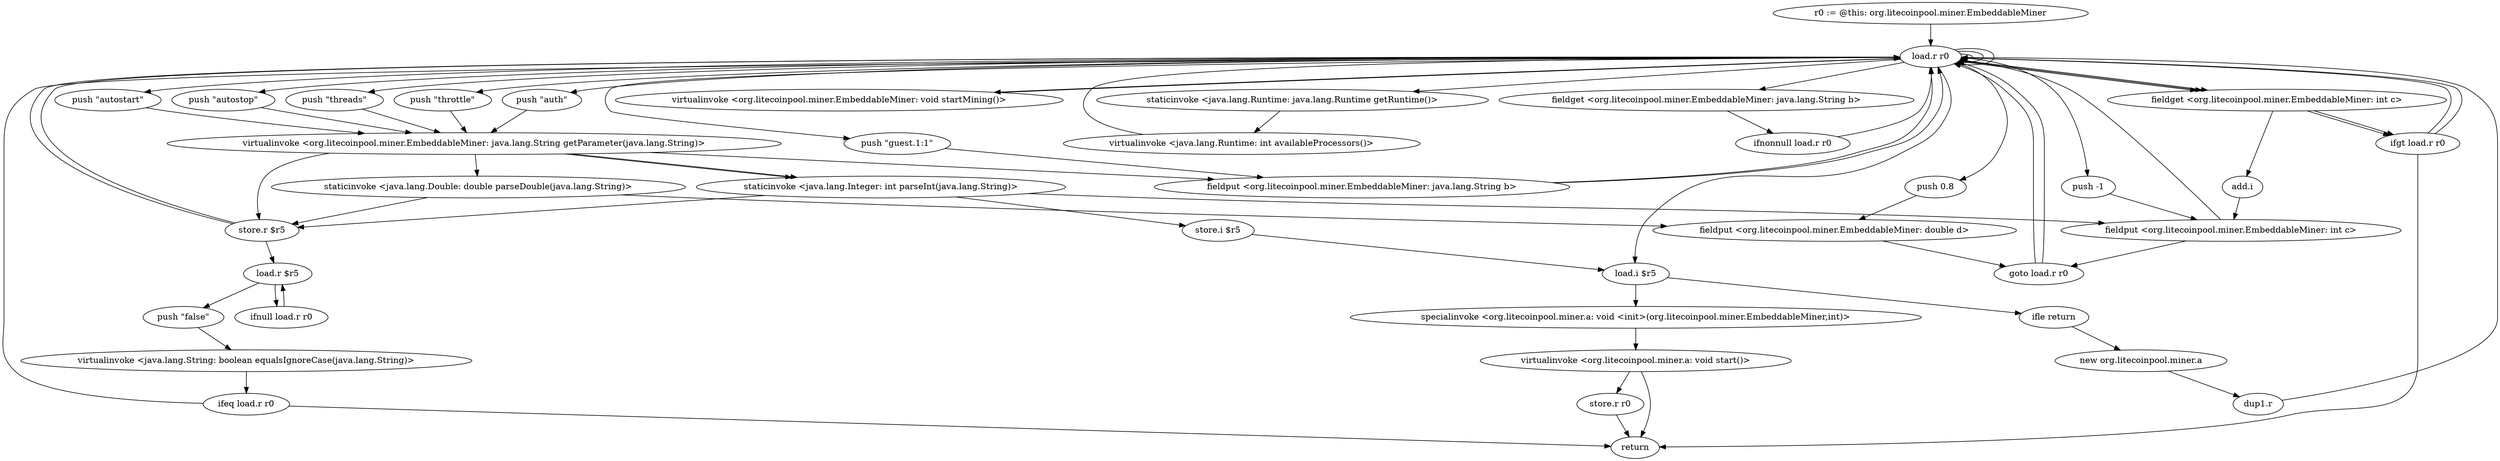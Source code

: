 digraph "" {
    "r0 := @this: org.litecoinpool.miner.EmbeddableMiner"
    "load.r r0"
    "r0 := @this: org.litecoinpool.miner.EmbeddableMiner"->"load.r r0";
    "load.r r0"->"load.r r0";
    "push \"threads\""
    "load.r r0"->"push \"threads\"";
    "virtualinvoke <org.litecoinpool.miner.EmbeddableMiner: java.lang.String getParameter(java.lang.String)>"
    "push \"threads\""->"virtualinvoke <org.litecoinpool.miner.EmbeddableMiner: java.lang.String getParameter(java.lang.String)>";
    "staticinvoke <java.lang.Integer: int parseInt(java.lang.String)>"
    "virtualinvoke <org.litecoinpool.miner.EmbeddableMiner: java.lang.String getParameter(java.lang.String)>"->"staticinvoke <java.lang.Integer: int parseInt(java.lang.String)>";
    "fieldput <org.litecoinpool.miner.EmbeddableMiner: int c>"
    "staticinvoke <java.lang.Integer: int parseInt(java.lang.String)>"->"fieldput <org.litecoinpool.miner.EmbeddableMiner: int c>";
    "goto load.r r0"
    "fieldput <org.litecoinpool.miner.EmbeddableMiner: int c>"->"goto load.r r0";
    "goto load.r r0"->"load.r r0";
    "fieldget <org.litecoinpool.miner.EmbeddableMiner: int c>"
    "load.r r0"->"fieldget <org.litecoinpool.miner.EmbeddableMiner: int c>";
    "ifgt load.r r0"
    "fieldget <org.litecoinpool.miner.EmbeddableMiner: int c>"->"ifgt load.r r0";
    "ifgt load.r r0"->"load.r r0";
    "staticinvoke <java.lang.Runtime: java.lang.Runtime getRuntime()>"
    "load.r r0"->"staticinvoke <java.lang.Runtime: java.lang.Runtime getRuntime()>";
    "virtualinvoke <java.lang.Runtime: int availableProcessors()>"
    "staticinvoke <java.lang.Runtime: java.lang.Runtime getRuntime()>"->"virtualinvoke <java.lang.Runtime: int availableProcessors()>";
    "virtualinvoke <java.lang.Runtime: int availableProcessors()>"->"load.r r0";
    "load.r r0"->"fieldget <org.litecoinpool.miner.EmbeddableMiner: int c>";
    "add.i"
    "fieldget <org.litecoinpool.miner.EmbeddableMiner: int c>"->"add.i";
    "add.i"->"fieldput <org.litecoinpool.miner.EmbeddableMiner: int c>";
    "fieldput <org.litecoinpool.miner.EmbeddableMiner: int c>"->"load.r r0";
    "load.r r0"->"fieldget <org.litecoinpool.miner.EmbeddableMiner: int c>";
    "fieldget <org.litecoinpool.miner.EmbeddableMiner: int c>"->"ifgt load.r r0";
    "return"
    "ifgt load.r r0"->"return";
    "ifgt load.r r0"->"load.r r0";
    "load.r r0"->"load.r r0";
    "push \"throttle\""
    "load.r r0"->"push \"throttle\"";
    "push \"throttle\""->"virtualinvoke <org.litecoinpool.miner.EmbeddableMiner: java.lang.String getParameter(java.lang.String)>";
    "staticinvoke <java.lang.Double: double parseDouble(java.lang.String)>"
    "virtualinvoke <org.litecoinpool.miner.EmbeddableMiner: java.lang.String getParameter(java.lang.String)>"->"staticinvoke <java.lang.Double: double parseDouble(java.lang.String)>";
    "fieldput <org.litecoinpool.miner.EmbeddableMiner: double d>"
    "staticinvoke <java.lang.Double: double parseDouble(java.lang.String)>"->"fieldput <org.litecoinpool.miner.EmbeddableMiner: double d>";
    "fieldput <org.litecoinpool.miner.EmbeddableMiner: double d>"->"goto load.r r0";
    "goto load.r r0"->"load.r r0";
    "load.r r0"->"load.r r0";
    "push \"auth\""
    "load.r r0"->"push \"auth\"";
    "push \"auth\""->"virtualinvoke <org.litecoinpool.miner.EmbeddableMiner: java.lang.String getParameter(java.lang.String)>";
    "fieldput <org.litecoinpool.miner.EmbeddableMiner: java.lang.String b>"
    "virtualinvoke <org.litecoinpool.miner.EmbeddableMiner: java.lang.String getParameter(java.lang.String)>"->"fieldput <org.litecoinpool.miner.EmbeddableMiner: java.lang.String b>";
    "fieldput <org.litecoinpool.miner.EmbeddableMiner: java.lang.String b>"->"load.r r0";
    "fieldget <org.litecoinpool.miner.EmbeddableMiner: java.lang.String b>"
    "load.r r0"->"fieldget <org.litecoinpool.miner.EmbeddableMiner: java.lang.String b>";
    "ifnonnull load.r r0"
    "fieldget <org.litecoinpool.miner.EmbeddableMiner: java.lang.String b>"->"ifnonnull load.r r0";
    "ifnonnull load.r r0"->"load.r r0";
    "push \"guest.1:1\""
    "load.r r0"->"push \"guest.1:1\"";
    "push \"guest.1:1\""->"fieldput <org.litecoinpool.miner.EmbeddableMiner: java.lang.String b>";
    "fieldput <org.litecoinpool.miner.EmbeddableMiner: java.lang.String b>"->"load.r r0";
    "push \"autostart\""
    "load.r r0"->"push \"autostart\"";
    "push \"autostart\""->"virtualinvoke <org.litecoinpool.miner.EmbeddableMiner: java.lang.String getParameter(java.lang.String)>";
    "store.r $r5"
    "virtualinvoke <org.litecoinpool.miner.EmbeddableMiner: java.lang.String getParameter(java.lang.String)>"->"store.r $r5";
    "load.r $r5"
    "store.r $r5"->"load.r $r5";
    "ifnull load.r r0"
    "load.r $r5"->"ifnull load.r r0";
    "ifnull load.r r0"->"load.r $r5";
    "push \"false\""
    "load.r $r5"->"push \"false\"";
    "virtualinvoke <java.lang.String: boolean equalsIgnoreCase(java.lang.String)>"
    "push \"false\""->"virtualinvoke <java.lang.String: boolean equalsIgnoreCase(java.lang.String)>";
    "ifeq load.r r0"
    "virtualinvoke <java.lang.String: boolean equalsIgnoreCase(java.lang.String)>"->"ifeq load.r r0";
    "ifeq load.r r0"->"return";
    "ifeq load.r r0"->"load.r r0";
    "virtualinvoke <org.litecoinpool.miner.EmbeddableMiner: void startMining()>"
    "load.r r0"->"virtualinvoke <org.litecoinpool.miner.EmbeddableMiner: void startMining()>";
    "virtualinvoke <org.litecoinpool.miner.EmbeddableMiner: void startMining()>"->"load.r r0";
    "push \"autostop\""
    "load.r r0"->"push \"autostop\"";
    "push \"autostop\""->"virtualinvoke <org.litecoinpool.miner.EmbeddableMiner: java.lang.String getParameter(java.lang.String)>";
    "virtualinvoke <org.litecoinpool.miner.EmbeddableMiner: java.lang.String getParameter(java.lang.String)>"->"staticinvoke <java.lang.Integer: int parseInt(java.lang.String)>";
    "store.i $r5"
    "staticinvoke <java.lang.Integer: int parseInt(java.lang.String)>"->"store.i $r5";
    "load.i $r5"
    "store.i $r5"->"load.i $r5";
    "ifle return"
    "load.i $r5"->"ifle return";
    "new org.litecoinpool.miner.a"
    "ifle return"->"new org.litecoinpool.miner.a";
    "dup1.r"
    "new org.litecoinpool.miner.a"->"dup1.r";
    "dup1.r"->"load.r r0";
    "load.r r0"->"load.i $r5";
    "specialinvoke <org.litecoinpool.miner.a: void <init>(org.litecoinpool.miner.EmbeddableMiner,int)>"
    "load.i $r5"->"specialinvoke <org.litecoinpool.miner.a: void <init>(org.litecoinpool.miner.EmbeddableMiner,int)>";
    "virtualinvoke <org.litecoinpool.miner.a: void start()>"
    "specialinvoke <org.litecoinpool.miner.a: void <init>(org.litecoinpool.miner.EmbeddableMiner,int)>"->"virtualinvoke <org.litecoinpool.miner.a: void start()>";
    "virtualinvoke <org.litecoinpool.miner.a: void start()>"->"return";
    "store.r r0"
    "virtualinvoke <org.litecoinpool.miner.a: void start()>"->"store.r r0";
    "store.r r0"->"return";
    "staticinvoke <java.lang.Double: double parseDouble(java.lang.String)>"->"store.r $r5";
    "store.r $r5"->"load.r r0";
    "push 0.8"
    "load.r r0"->"push 0.8";
    "push 0.8"->"fieldput <org.litecoinpool.miner.EmbeddableMiner: double d>";
    "staticinvoke <java.lang.Integer: int parseInt(java.lang.String)>"->"store.r $r5";
    "store.r $r5"->"load.r r0";
    "push -1"
    "load.r r0"->"push -1";
    "push -1"->"fieldput <org.litecoinpool.miner.EmbeddableMiner: int c>";
}
